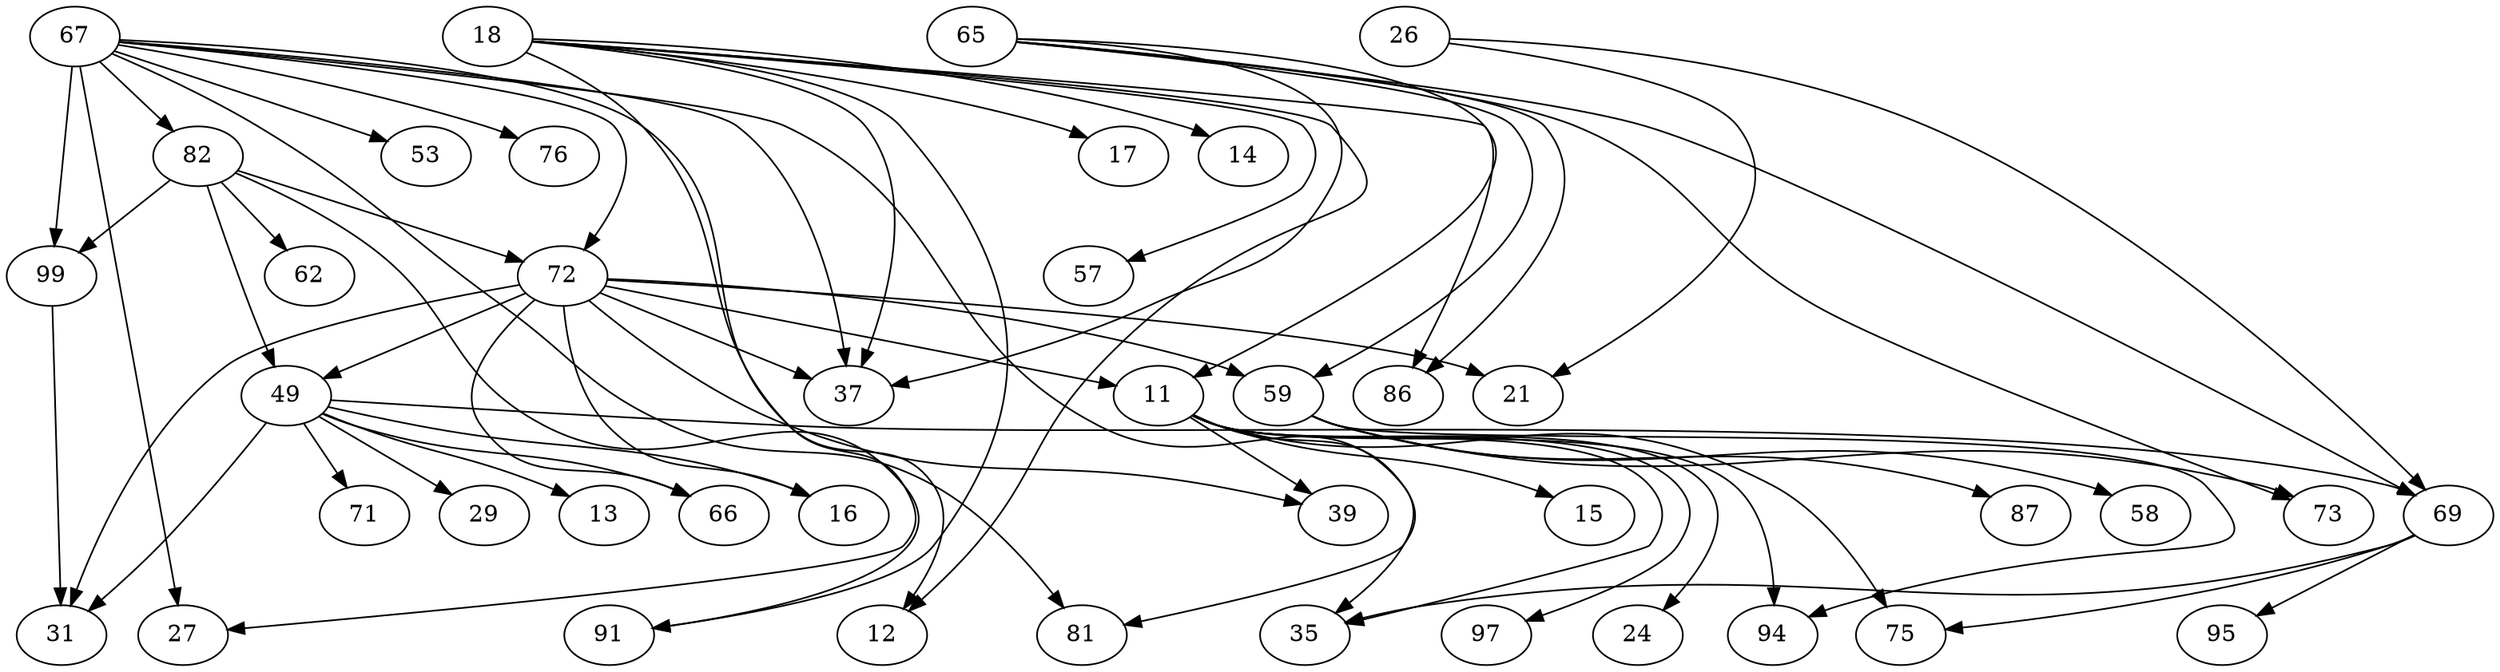 strict digraph {


	"67" [  weight=0 ];

	"67" -> "82" [  weight=0 ];

	"67" -> "27" [  weight=0 ];

	"67" -> "53" [  weight=0 ];

	"67" -> "76" [  weight=0 ];

	"67" -> "81" [  weight=0 ];

	"67" -> "12" [  weight=0 ];

	"67" -> "99" [  weight=0 ];

	"67" -> "37" [  weight=0 ];

	"67" -> "35" [  weight=0 ];

	"67" -> "72" [  weight=0 ];

	"97" [  weight=0 ];

	"35" [  weight=0 ];

	"16" [  weight=0 ];

	"71" [  weight=0 ];

	"24" [  weight=0 ];

	"49" [  weight=0 ];

	"49" -> "66" [  weight=0 ];

	"49" -> "16" [  weight=0 ];

	"49" -> "31" [  weight=0 ];

	"49" -> "29" [  weight=0 ];

	"49" -> "13" [  weight=0 ];

	"49" -> "71" [  weight=0 ];

	"49" -> "69" [  weight=0 ];

	"94" [  weight=0 ];

	"27" [  weight=0 ];

	"53" [  weight=0 ];

	"39" [  weight=0 ];

	"73" [  weight=0 ];

	"12" [  weight=0 ];

	"82" [  weight=0 ];

	"82" -> "91" [  weight=0 ];

	"82" -> "49" [  weight=0 ];

	"82" -> "72" [  weight=0 ];

	"82" -> "99" [  weight=0 ];

	"82" -> "62" [  weight=0 ];

	"76" [  weight=0 ];

	"72" [  weight=0 ];

	"72" -> "31" [  weight=0 ];

	"72" -> "59" [  weight=0 ];

	"72" -> "37" [  weight=0 ];

	"72" -> "39" [  weight=0 ];

	"72" -> "49" [  weight=0 ];

	"72" -> "11" [  weight=0 ];

	"72" -> "16" [  weight=0 ];

	"72" -> "66" [  weight=0 ];

	"72" -> "21" [  weight=0 ];

	"81" [  weight=0 ];

	"31" [  weight=0 ];

	"57" [  weight=0 ];

	"58" [  weight=0 ];

	"37" [  weight=0 ];

	"75" [  weight=0 ];

	"18" [  weight=0 ];

	"18" -> "12" [  weight=0 ];

	"18" -> "37" [  weight=0 ];

	"18" -> "27" [  weight=0 ];

	"18" -> "86" [  weight=0 ];

	"18" -> "57" [  weight=0 ];

	"18" -> "17" [  weight=0 ];

	"18" -> "14" [  weight=0 ];

	"18" -> "91" [  weight=0 ];

	"69" [  weight=0 ];

	"69" -> "35" [  weight=0 ];

	"69" -> "75" [  weight=0 ];

	"69" -> "95" [  weight=0 ];

	"66" [  weight=0 ];

	"86" [  weight=0 ];

	"95" [  weight=0 ];

	"21" [  weight=0 ];

	"59" [  weight=0 ];

	"59" -> "58" [  weight=0 ];

	"59" -> "73" [  weight=0 ];

	"59" -> "87" [  weight=0 ];

	"59" -> "94" [  weight=0 ];

	"13" [  weight=0 ];

	"14" [  weight=0 ];

	"99" [  weight=0 ];

	"99" -> "31" [  weight=0 ];

	"91" [  weight=0 ];

	"26" [  weight=0 ];

	"26" -> "21" [  weight=0 ];

	"26" -> "69" [  weight=0 ];

	"15" [  weight=0 ];

	"29" [  weight=0 ];

	"11" [  weight=0 ];

	"11" -> "35" [  weight=0 ];

	"11" -> "94" [  weight=0 ];

	"11" -> "97" [  weight=0 ];

	"11" -> "39" [  weight=0 ];

	"11" -> "24" [  weight=0 ];

	"11" -> "15" [  weight=0 ];

	"11" -> "75" [  weight=0 ];

	"11" -> "81" [  weight=0 ];

	"65" [  weight=0 ];

	"65" -> "37" [  weight=0 ];

	"65" -> "11" [  weight=0 ];

	"65" -> "73" [  weight=0 ];

	"65" -> "86" [  weight=0 ];

	"65" -> "59" [  weight=0 ];

	"65" -> "69" [  weight=0 ];

	"17" [  weight=0 ];

	"87" [  weight=0 ];

	"62" [  weight=0 ];

}
